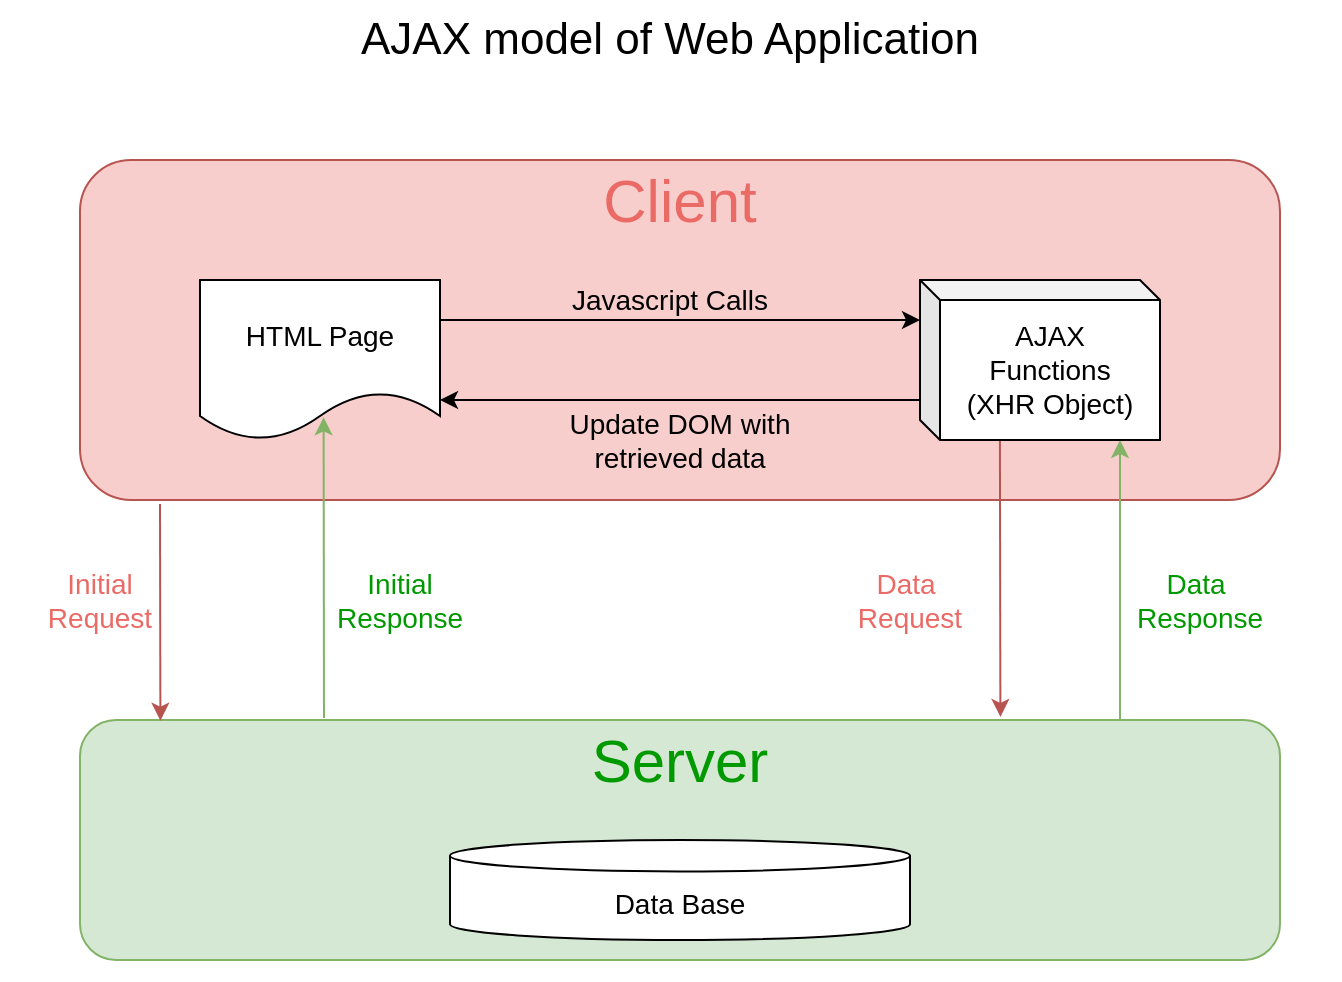 <mxfile version="14.1.8" type="device"><diagram id="PrZLIKW3ffDxv-1XIH5p" name="Page-1"><mxGraphModel dx="944" dy="604" grid="1" gridSize="10" guides="1" tooltips="1" connect="1" arrows="1" fold="1" page="1" pageScale="1" pageWidth="850" pageHeight="1100" math="0" shadow="0"><root><mxCell id="0"/><mxCell id="1" parent="0"/><mxCell id="WGUVFFzAXTHxiz56Cw57-36" value="" style="group" vertex="1" connectable="0" parent="1"><mxGeometry width="670" height="490" as="geometry"/></mxCell><mxCell id="WGUVFFzAXTHxiz56Cw57-32" value="" style="rounded=0;whiteSpace=wrap;html=1;strokeColor=none;" vertex="1" parent="WGUVFFzAXTHxiz56Cw57-36"><mxGeometry width="670" height="490" as="geometry"/></mxCell><mxCell id="WGUVFFzAXTHxiz56Cw57-1" value="" style="rounded=1;whiteSpace=wrap;html=1;fillColor=#f8cecc;strokeColor=#b85450;" vertex="1" parent="WGUVFFzAXTHxiz56Cw57-36"><mxGeometry x="40" y="80" width="600" height="170" as="geometry"/></mxCell><mxCell id="WGUVFFzAXTHxiz56Cw57-2" value="&lt;font style=&quot;font-size: 30px&quot; color=&quot;#ea6b66&quot;&gt;Client&lt;/font&gt;" style="text;html=1;strokeColor=none;fillColor=none;align=center;verticalAlign=middle;whiteSpace=wrap;rounded=0;" vertex="1" parent="WGUVFFzAXTHxiz56Cw57-36"><mxGeometry x="300" y="80" width="80" height="40" as="geometry"/></mxCell><mxCell id="WGUVFFzAXTHxiz56Cw57-11" value="" style="rounded=1;whiteSpace=wrap;html=1;fillColor=#d5e8d4;strokeColor=#82b366;" vertex="1" parent="WGUVFFzAXTHxiz56Cw57-36"><mxGeometry x="40" y="360" width="600" height="120" as="geometry"/></mxCell><mxCell id="WGUVFFzAXTHxiz56Cw57-12" value="&lt;font style=&quot;font-size: 30px&quot; color=&quot;#009900&quot;&gt;Server&lt;/font&gt;" style="text;html=1;strokeColor=none;fillColor=none;align=center;verticalAlign=middle;whiteSpace=wrap;rounded=0;" vertex="1" parent="WGUVFFzAXTHxiz56Cw57-36"><mxGeometry x="285" y="360" width="110" height="40" as="geometry"/></mxCell><mxCell id="WGUVFFzAXTHxiz56Cw57-13" value="&lt;font style=&quot;font-size: 14px&quot;&gt;Data Base&lt;/font&gt;" style="shape=cylinder3;whiteSpace=wrap;html=1;boundedLbl=1;backgroundOutline=1;size=7.855;" vertex="1" parent="WGUVFFzAXTHxiz56Cw57-36"><mxGeometry x="225" y="420" width="230" height="50" as="geometry"/></mxCell><mxCell id="WGUVFFzAXTHxiz56Cw57-14" value="" style="endArrow=classic;html=1;entryX=0.067;entryY=0.003;entryDx=0;entryDy=0;entryPerimeter=0;fillColor=#f8cecc;strokeColor=#b85450;" edge="1" parent="WGUVFFzAXTHxiz56Cw57-36" target="WGUVFFzAXTHxiz56Cw57-11"><mxGeometry x="20" y="80" width="50" height="50" as="geometry"><mxPoint x="80" y="252" as="sourcePoint"/><mxPoint x="90" y="356" as="targetPoint"/></mxGeometry></mxCell><mxCell id="WGUVFFzAXTHxiz56Cw57-15" value="" style="endArrow=none;html=1;startArrow=classic;startFill=1;endFill=0;exitX=0.515;exitY=0.858;exitDx=0;exitDy=0;exitPerimeter=0;fillColor=#d5e8d4;strokeColor=#82b366;" edge="1" parent="WGUVFFzAXTHxiz56Cw57-36" source="WGUVFFzAXTHxiz56Cw57-3"><mxGeometry x="20" y="80" width="50" height="50" as="geometry"><mxPoint x="120" y="250.64" as="sourcePoint"/><mxPoint x="162" y="359" as="targetPoint"/></mxGeometry></mxCell><mxCell id="WGUVFFzAXTHxiz56Cw57-16" value="&lt;font style=&quot;font-size: 14px&quot; color=&quot;#ea6b66&quot;&gt;Initial &lt;br&gt;Request&lt;/font&gt;" style="text;html=1;align=center;verticalAlign=middle;whiteSpace=wrap;rounded=0;" vertex="1" parent="WGUVFFzAXTHxiz56Cw57-36"><mxGeometry x="20" y="280" width="60" height="40" as="geometry"/></mxCell><mxCell id="WGUVFFzAXTHxiz56Cw57-18" value="" style="endArrow=classic;html=1;entryX=0.767;entryY=-0.013;entryDx=0;entryDy=0;entryPerimeter=0;fillColor=#f8cecc;strokeColor=#b85450;exitX=0.333;exitY=1;exitDx=0;exitDy=0;exitPerimeter=0;" edge="1" parent="WGUVFFzAXTHxiz56Cw57-36" source="WGUVFFzAXTHxiz56Cw57-5" target="WGUVFFzAXTHxiz56Cw57-11"><mxGeometry x="20" y="80" width="50" height="50" as="geometry"><mxPoint x="490" y="230" as="sourcePoint"/><mxPoint x="490.92" y="339.7" as="targetPoint"/></mxGeometry></mxCell><mxCell id="WGUVFFzAXTHxiz56Cw57-19" value="" style="endArrow=none;html=1;startArrow=classic;startFill=1;endFill=0;fillColor=#d5e8d4;strokeColor=#82b366;" edge="1" parent="WGUVFFzAXTHxiz56Cw57-36"><mxGeometry x="20" y="80" width="50" height="50" as="geometry"><mxPoint x="560" y="220" as="sourcePoint"/><mxPoint x="560" y="360" as="targetPoint"/></mxGeometry></mxCell><mxCell id="WGUVFFzAXTHxiz56Cw57-22" style="edgeStyle=orthogonalEdgeStyle;rounded=0;orthogonalLoop=1;jettySize=auto;html=1;exitX=0.5;exitY=1;exitDx=0;exitDy=0;startArrow=classic;startFill=1;endArrow=none;endFill=0;" edge="1" parent="WGUVFFzAXTHxiz56Cw57-36"><mxGeometry x="20" y="80" as="geometry"><mxPoint x="195" y="310" as="sourcePoint"/><mxPoint x="195" y="310" as="targetPoint"/></mxGeometry></mxCell><mxCell id="WGUVFFzAXTHxiz56Cw57-23" value="&lt;font style=&quot;font-size: 14px&quot; color=&quot;#009900&quot;&gt;Initial &lt;br&gt;Response&lt;/font&gt;" style="text;html=1;strokeColor=none;fillColor=none;align=center;verticalAlign=middle;whiteSpace=wrap;rounded=0;" vertex="1" parent="WGUVFFzAXTHxiz56Cw57-36"><mxGeometry x="170" y="280" width="60" height="40" as="geometry"/></mxCell><mxCell id="WGUVFFzAXTHxiz56Cw57-24" value="&lt;font style=&quot;font-size: 14px&quot; color=&quot;#ea6b66&quot;&gt;Data&amp;nbsp;&lt;br&gt;Request&lt;/font&gt;" style="text;html=1;align=center;verticalAlign=middle;whiteSpace=wrap;rounded=0;" vertex="1" parent="WGUVFFzAXTHxiz56Cw57-36"><mxGeometry x="425" y="280" width="60" height="40" as="geometry"/></mxCell><mxCell id="WGUVFFzAXTHxiz56Cw57-25" value="&lt;font style=&quot;font-size: 14px&quot; color=&quot;#009900&quot;&gt;Data&amp;nbsp;&lt;br&gt;Response&lt;/font&gt;" style="text;html=1;strokeColor=none;fillColor=none;align=center;verticalAlign=middle;whiteSpace=wrap;rounded=0;" vertex="1" parent="WGUVFFzAXTHxiz56Cw57-36"><mxGeometry x="570" y="280" width="60" height="40" as="geometry"/></mxCell><mxCell id="WGUVFFzAXTHxiz56Cw57-27" value="" style="group" vertex="1" connectable="0" parent="WGUVFFzAXTHxiz56Cw57-36"><mxGeometry x="220" y="200" width="240" height="40" as="geometry"/></mxCell><mxCell id="WGUVFFzAXTHxiz56Cw57-9" value="" style="endArrow=none;html=1;exitX=1;exitY=0.25;exitDx=0;exitDy=0;entryX=0;entryY=0.25;entryDx=0;entryDy=0;entryPerimeter=0;startArrow=classic;startFill=1;endFill=0;" edge="1" parent="WGUVFFzAXTHxiz56Cw57-27"><mxGeometry width="50" height="50" relative="1" as="geometry"><mxPoint as="sourcePoint"/><mxPoint x="240" as="targetPoint"/></mxGeometry></mxCell><mxCell id="WGUVFFzAXTHxiz56Cw57-10" value="&lt;font style=&quot;font-size: 14px&quot;&gt;Update DOM with retrieved data&lt;/font&gt;" style="text;html=1;strokeColor=none;fillColor=none;align=center;verticalAlign=middle;whiteSpace=wrap;rounded=0;" vertex="1" parent="WGUVFFzAXTHxiz56Cw57-27"><mxGeometry x="55" y="10" width="130" height="20" as="geometry"/></mxCell><mxCell id="WGUVFFzAXTHxiz56Cw57-29" value="" style="group" vertex="1" connectable="0" parent="WGUVFFzAXTHxiz56Cw57-36"><mxGeometry x="100" y="140" width="480" height="80" as="geometry"/></mxCell><mxCell id="WGUVFFzAXTHxiz56Cw57-5" value="&lt;font&gt;&lt;span style=&quot;font-size: 14px&quot;&gt;AJAX &lt;/span&gt;&lt;br&gt;&lt;span style=&quot;font-size: 14px&quot;&gt;Functions&lt;/span&gt;&lt;br&gt;&lt;span style=&quot;font-size: 14px&quot;&gt;(XHR Object)&lt;/span&gt;&lt;br&gt;&lt;/font&gt;" style="shape=cube;whiteSpace=wrap;html=1;boundedLbl=1;backgroundOutline=1;darkOpacity=0.05;darkOpacity2=0.1;size=10;" vertex="1" parent="WGUVFFzAXTHxiz56Cw57-29"><mxGeometry x="360" width="120" height="80" as="geometry"/></mxCell><mxCell id="WGUVFFzAXTHxiz56Cw57-3" value="&lt;font style=&quot;font-size: 14px&quot;&gt;HTML Page&lt;/font&gt;" style="shape=document;whiteSpace=wrap;html=1;boundedLbl=1;" vertex="1" parent="WGUVFFzAXTHxiz56Cw57-29"><mxGeometry width="120" height="80" as="geometry"/></mxCell><mxCell id="WGUVFFzAXTHxiz56Cw57-26" value="" style="group" vertex="1" connectable="0" parent="WGUVFFzAXTHxiz56Cw57-29"><mxGeometry x="180" width="110" height="20" as="geometry"/></mxCell><mxCell id="WGUVFFzAXTHxiz56Cw57-7" value="&lt;font style=&quot;font-size: 14px&quot;&gt;Javascript Calls&lt;/font&gt;" style="text;html=1;strokeColor=none;fillColor=none;align=center;verticalAlign=middle;whiteSpace=wrap;rounded=0;" vertex="1" parent="WGUVFFzAXTHxiz56Cw57-26"><mxGeometry width="110" height="20" as="geometry"/></mxCell><mxCell id="WGUVFFzAXTHxiz56Cw57-6" value="" style="endArrow=classic;html=1;exitX=1;exitY=0.25;exitDx=0;exitDy=0;entryX=0;entryY=0.25;entryDx=0;entryDy=0;entryPerimeter=0;" edge="1" parent="WGUVFFzAXTHxiz56Cw57-29" source="WGUVFFzAXTHxiz56Cw57-3" target="WGUVFFzAXTHxiz56Cw57-5"><mxGeometry width="50" height="50" relative="1" as="geometry"><mxPoint x="400" y="310" as="sourcePoint"/><mxPoint x="450" y="260" as="targetPoint"/></mxGeometry></mxCell><mxCell id="WGUVFFzAXTHxiz56Cw57-34" value="&lt;font style=&quot;font-size: 22px&quot;&gt;AJAX model of Web Application&lt;/font&gt;" style="text;html=1;strokeColor=none;fillColor=none;align=center;verticalAlign=middle;whiteSpace=wrap;rounded=0;" vertex="1" parent="WGUVFFzAXTHxiz56Cw57-36"><mxGeometry width="670" height="40" as="geometry"/></mxCell></root></mxGraphModel></diagram></mxfile>